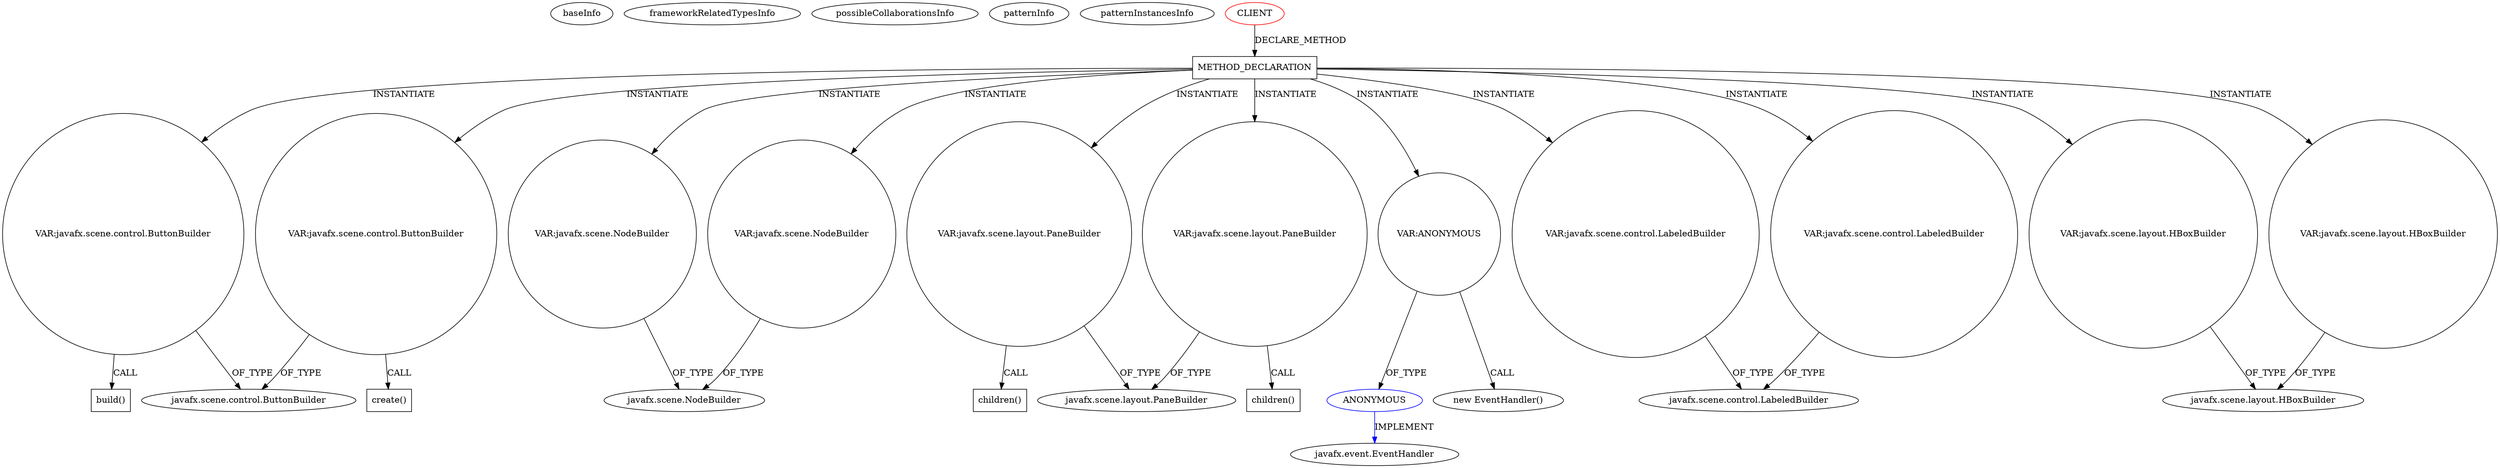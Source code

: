 digraph {
baseInfo[graphId=3563,category="pattern",isAnonymous=false,possibleRelation=false]
frameworkRelatedTypesInfo[]
possibleCollaborationsInfo[]
patternInfo[frequency=2.0,patternRootClient=0]
patternInstancesInfo[0="yorlov-VirtualPointer~/yorlov-VirtualPointer/VirtualPointer-master/src/com/blogspot/captain1653/options/OptionsStage.java~OptionsStage~4889",1="SaiPradeepDandem-javafx2-gradient-builder~/SaiPradeepDandem-javafx2-gradient-builder/javafx2-gradient-builder-master/src/main/java/com/javafx/gradientbuilder/application/AbstractSettingsLayout.java~AbstractSettingsLayout~1175"]
49[label="javafx.scene.control.ButtonBuilder",vertexType="FRAMEWORK_CLASS_TYPE",isFrameworkType=false]
47[label="VAR:javafx.scene.control.ButtonBuilder",vertexType="VARIABLE_EXPRESION",isFrameworkType=false,shape=circle]
48[label="build()",vertexType="INSIDE_CALL",isFrameworkType=false,shape=box]
25[label="METHOD_DECLARATION",vertexType="CLIENT_METHOD_DECLARATION",isFrameworkType=false,shape=box]
0[label="CLIENT",vertexType="ROOT_CLIENT_CLASS_DECLARATION",isFrameworkType=false,color=red]
71[label="VAR:javafx.scene.NodeBuilder",vertexType="VARIABLE_EXPRESION",isFrameworkType=false,shape=circle]
53[label="VAR:javafx.scene.NodeBuilder",vertexType="VARIABLE_EXPRESION",isFrameworkType=false,shape=circle]
55[label="javafx.scene.NodeBuilder",vertexType="FRAMEWORK_CLASS_TYPE",isFrameworkType=false]
85[label="VAR:javafx.scene.layout.PaneBuilder",vertexType="VARIABLE_EXPRESION",isFrameworkType=false,shape=circle]
86[label="children()",vertexType="INSIDE_CALL",isFrameworkType=false,shape=box]
103[label="VAR:javafx.scene.layout.PaneBuilder",vertexType="VARIABLE_EXPRESION",isFrameworkType=false,shape=circle]
104[label="children()",vertexType="INSIDE_CALL",isFrameworkType=false,shape=box]
122[label="VAR:ANONYMOUS",vertexType="VARIABLE_EXPRESION",isFrameworkType=false,shape=circle]
123[label="ANONYMOUS",vertexType="REFERENCE_ANONYMOUS_DECLARATION",isFrameworkType=false,color=blue]
121[label="new EventHandler()",vertexType="CONSTRUCTOR_CALL",isFrameworkType=false]
50[label="VAR:javafx.scene.control.LabeledBuilder",vertexType="VARIABLE_EXPRESION",isFrameworkType=false,shape=circle]
52[label="javafx.scene.control.LabeledBuilder",vertexType="FRAMEWORK_CLASS_TYPE",isFrameworkType=false]
68[label="VAR:javafx.scene.control.LabeledBuilder",vertexType="VARIABLE_EXPRESION",isFrameworkType=false,shape=circle]
124[label="javafx.event.EventHandler",vertexType="FRAMEWORK_INTERFACE_TYPE",isFrameworkType=false]
56[label="VAR:javafx.scene.control.ButtonBuilder",vertexType="VARIABLE_EXPRESION",isFrameworkType=false,shape=circle]
75[label="create()",vertexType="INSIDE_CALL",isFrameworkType=false,shape=box]
87[label="javafx.scene.layout.PaneBuilder",vertexType="FRAMEWORK_CLASS_TYPE",isFrameworkType=false]
82[label="VAR:javafx.scene.layout.HBoxBuilder",vertexType="VARIABLE_EXPRESION",isFrameworkType=false,shape=circle]
84[label="javafx.scene.layout.HBoxBuilder",vertexType="FRAMEWORK_CLASS_TYPE",isFrameworkType=false]
97[label="VAR:javafx.scene.layout.HBoxBuilder",vertexType="VARIABLE_EXPRESION",isFrameworkType=false,shape=circle]
25->103[label="INSTANTIATE"]
82->84[label="OF_TYPE"]
68->52[label="OF_TYPE"]
122->121[label="CALL"]
25->122[label="INSTANTIATE"]
25->68[label="INSTANTIATE"]
71->55[label="OF_TYPE"]
25->50[label="INSTANTIATE"]
103->87[label="OF_TYPE"]
47->49[label="OF_TYPE"]
122->123[label="OF_TYPE"]
0->25[label="DECLARE_METHOD"]
25->53[label="INSTANTIATE"]
47->48[label="CALL"]
25->56[label="INSTANTIATE"]
25->47[label="INSTANTIATE"]
25->97[label="INSTANTIATE"]
85->87[label="OF_TYPE"]
25->82[label="INSTANTIATE"]
56->49[label="OF_TYPE"]
25->85[label="INSTANTIATE"]
103->104[label="CALL"]
25->71[label="INSTANTIATE"]
123->124[label="IMPLEMENT",color=blue]
53->55[label="OF_TYPE"]
56->75[label="CALL"]
50->52[label="OF_TYPE"]
97->84[label="OF_TYPE"]
85->86[label="CALL"]
}
